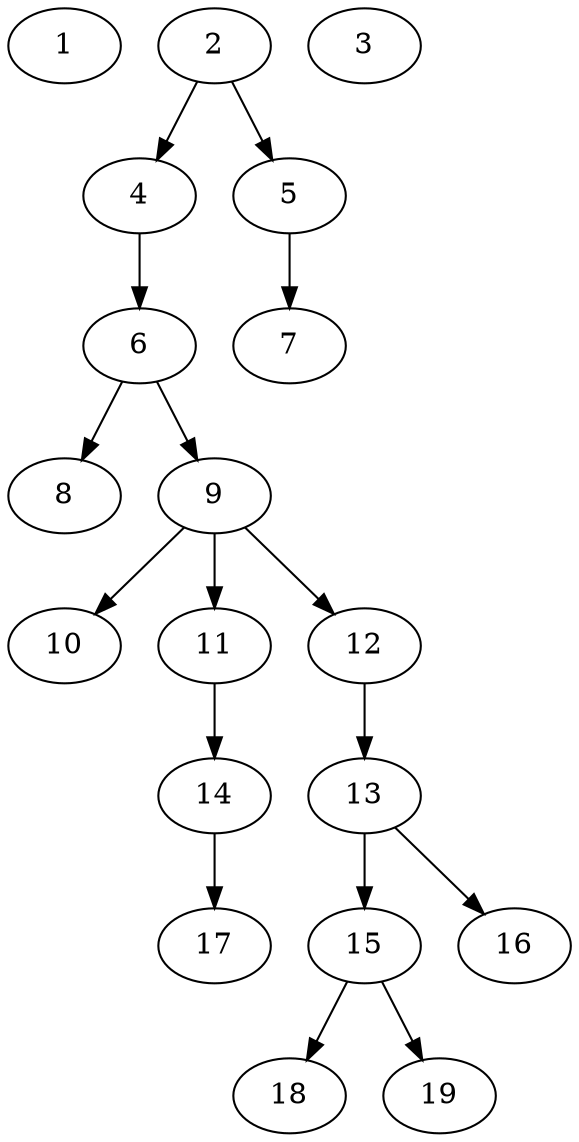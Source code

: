 // DAG (tier=1-easy, mode=compute, n=19, ccr=0.285, fat=0.383, density=0.275, regular=0.659, jump=0.053, mindata=262144, maxdata=2097152)
// DAG automatically generated by daggen at Sun Aug 24 16:33:32 2025
// /home/ermia/Project/Environments/daggen/bin/daggen --dot --ccr 0.285 --fat 0.383 --regular 0.659 --density 0.275 --jump 0.053 --mindata 262144 --maxdata 2097152 -n 19 
digraph G {
  1 [size="1706524147829440512", alpha="0.18", expect_size="853262073914720256"]
  2 [size="40881915498033", alpha="0.08", expect_size="20440957749016"]
  2 -> 4 [size ="639010603008"]
  2 -> 5 [size ="639010603008"]
  3 [size="13822234406482384", alpha="0.02", expect_size="6911117203241192"]
  4 [size="1422899572221066", alpha="0.01", expect_size="711449786110533"]
  4 -> 6 [size ="1179648000000"]
  5 [size="430251345692943", alpha="0.16", expect_size="215125672846471"]
  5 -> 7 [size ="765074604032"]
  6 [size="2338392143789611", alpha="0.20", expect_size="1169196071894805"]
  6 -> 8 [size ="6689487060992"]
  6 -> 9 [size ="6689487060992"]
  7 [size="17155964545543428", alpha="0.05", expect_size="8577982272771714"]
  8 [size="7055262909001105408", alpha="0.08", expect_size="3527631454500552704"]
  9 [size="8732449478482591744", alpha="0.20", expect_size="4366224739241295872"]
  9 -> 10 [size ="33924545773568"]
  9 -> 11 [size ="33924545773568"]
  9 -> 12 [size ="33924545773568"]
  10 [size="199280585314453", alpha="0.16", expect_size="99640292657226"]
  11 [size="64899930810606696", alpha="0.19", expect_size="32449965405303348"]
  11 -> 14 [size ="28369609555968"]
  12 [size="449370608430481408", alpha="0.06", expect_size="224685304215240704"]
  12 -> 13 [size ="4693459730432"]
  13 [size="11293440660199694", alpha="0.04", expect_size="5646720330099847"]
  13 -> 15 [size ="25397349580800"]
  13 -> 16 [size ="25397349580800"]
  14 [size="53948449623638016", alpha="0.09", expect_size="26974224811819008"]
  14 -> 17 [size ="1142201253888"]
  15 [size="268080434160768", alpha="0.08", expect_size="134040217080384"]
  15 -> 18 [size ="10654614290432"]
  15 -> 19 [size ="10654614290432"]
  16 [size="838839283287588864", alpha="0.07", expect_size="419419641643794432"]
  17 [size="377231840780530", alpha="0.07", expect_size="188615920390265"]
  18 [size="554206474356250", alpha="0.08", expect_size="277103237178125"]
  19 [size="2246526279966785536", alpha="0.17", expect_size="1123263139983392768"]
}